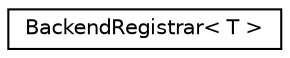 digraph "Graphical Class Hierarchy"
{
 // LATEX_PDF_SIZE
  edge [fontname="Helvetica",fontsize="10",labelfontname="Helvetica",labelfontsize="10"];
  node [fontname="Helvetica",fontsize="10",shape=record];
  rankdir="LR";
  Node0 [label="BackendRegistrar\< T \>",height=0.2,width=0.4,color="black", fillcolor="white", style="filled",URL="$classarm__compute_1_1graph_1_1backends_1_1detail_1_1_backend_registrar.xhtml",tooltip="Helper class to statically register a backend."];
}
